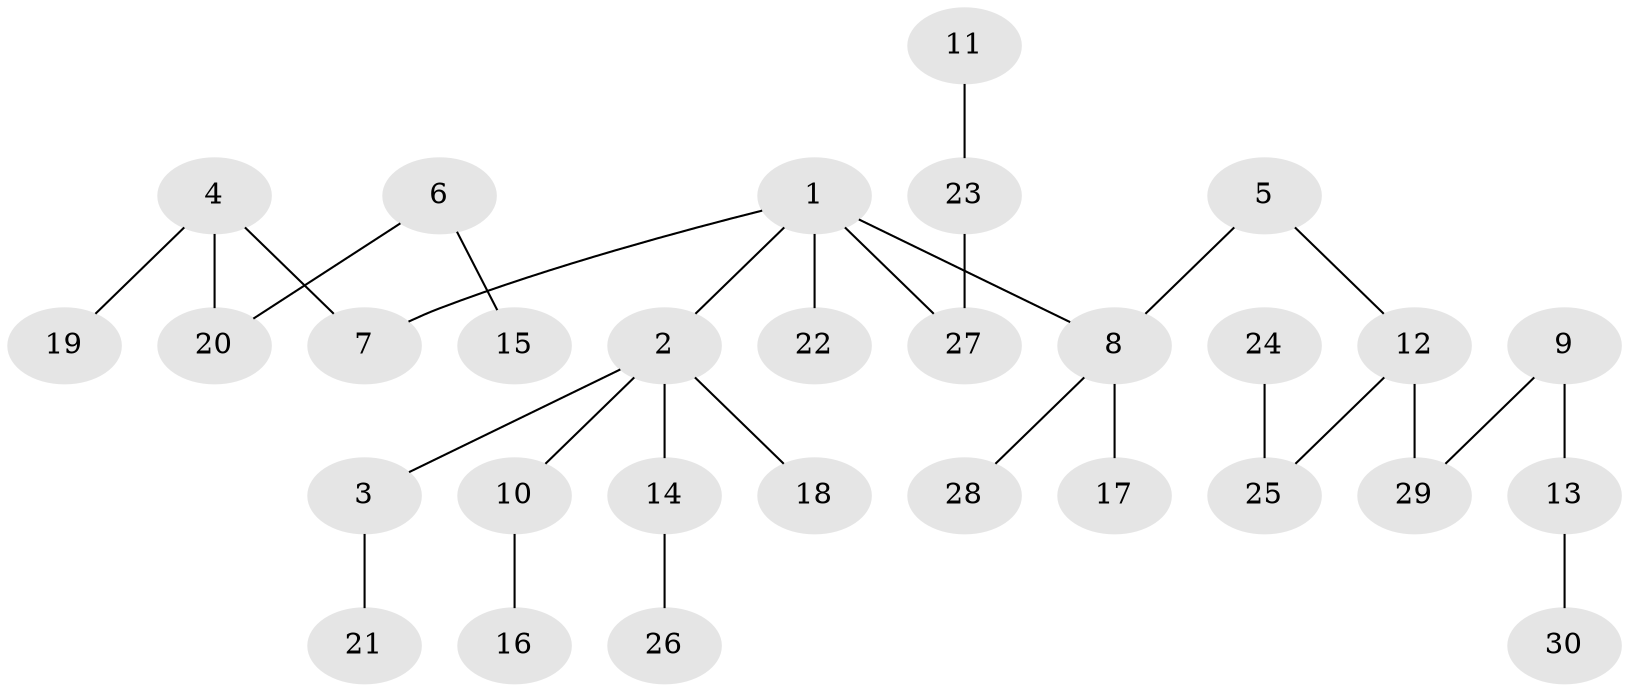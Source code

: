 // original degree distribution, {4: 0.05, 3: 0.21666666666666667, 5: 0.016666666666666666, 2: 0.31666666666666665, 1: 0.4}
// Generated by graph-tools (version 1.1) at 2025/02/03/09/25 03:02:16]
// undirected, 30 vertices, 29 edges
graph export_dot {
graph [start="1"]
  node [color=gray90,style=filled];
  1;
  2;
  3;
  4;
  5;
  6;
  7;
  8;
  9;
  10;
  11;
  12;
  13;
  14;
  15;
  16;
  17;
  18;
  19;
  20;
  21;
  22;
  23;
  24;
  25;
  26;
  27;
  28;
  29;
  30;
  1 -- 2 [weight=1.0];
  1 -- 7 [weight=1.0];
  1 -- 8 [weight=1.0];
  1 -- 22 [weight=1.0];
  1 -- 27 [weight=1.0];
  2 -- 3 [weight=1.0];
  2 -- 10 [weight=1.0];
  2 -- 14 [weight=1.0];
  2 -- 18 [weight=1.0];
  3 -- 21 [weight=1.0];
  4 -- 7 [weight=1.0];
  4 -- 19 [weight=1.0];
  4 -- 20 [weight=1.0];
  5 -- 8 [weight=1.0];
  5 -- 12 [weight=1.0];
  6 -- 15 [weight=1.0];
  6 -- 20 [weight=1.0];
  8 -- 17 [weight=1.0];
  8 -- 28 [weight=1.0];
  9 -- 13 [weight=1.0];
  9 -- 29 [weight=1.0];
  10 -- 16 [weight=1.0];
  11 -- 23 [weight=1.0];
  12 -- 25 [weight=1.0];
  12 -- 29 [weight=1.0];
  13 -- 30 [weight=1.0];
  14 -- 26 [weight=1.0];
  23 -- 27 [weight=1.0];
  24 -- 25 [weight=1.0];
}
